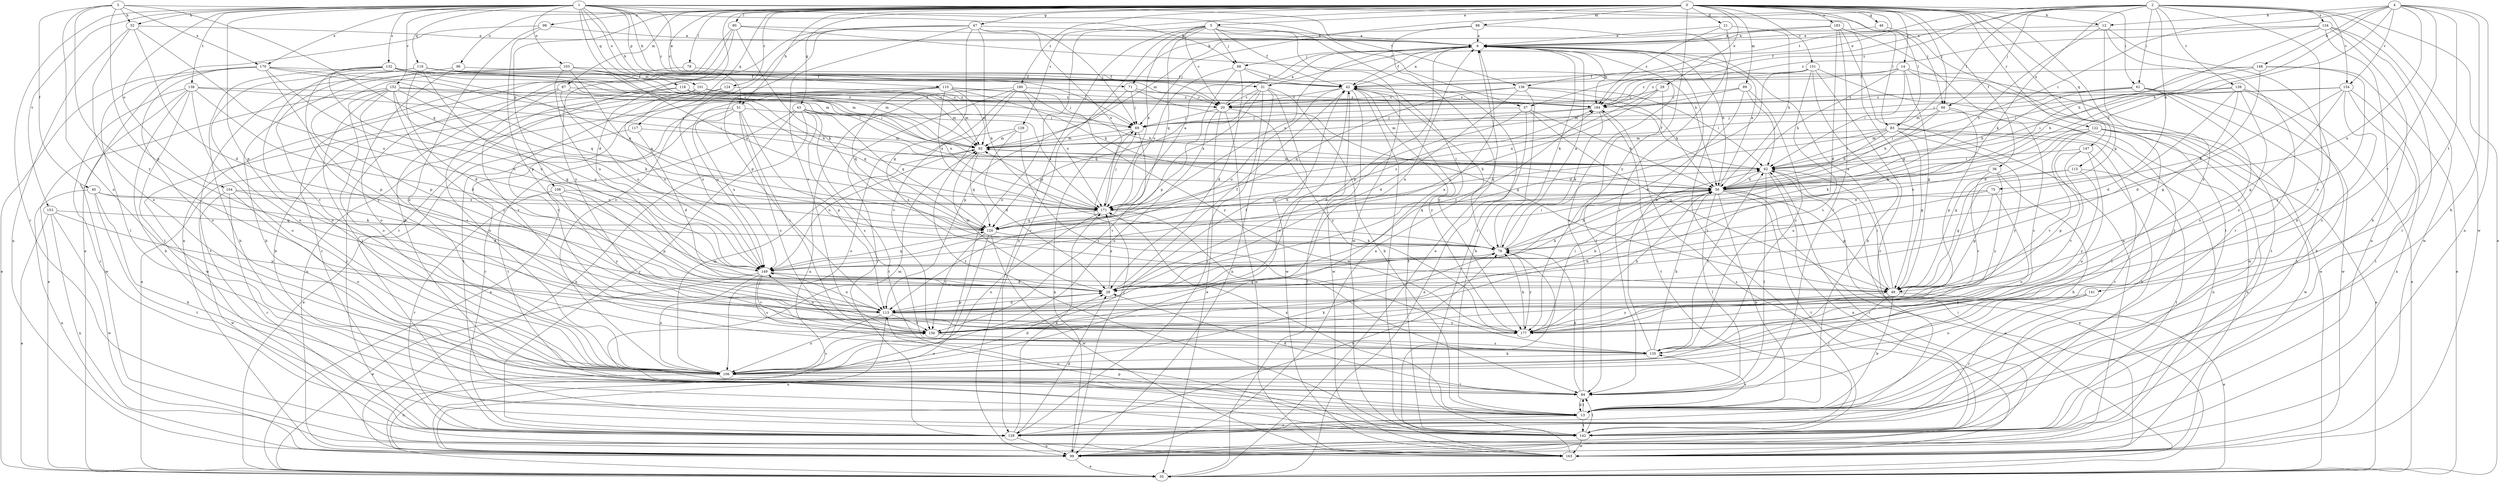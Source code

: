strict digraph  {
0;
1;
2;
3;
4;
5;
6;
12;
13;
14;
20;
21;
28;
29;
31;
35;
36;
37;
40;
42;
43;
46;
47;
49;
51;
52;
56;
61;
62;
66;
68;
69;
71;
75;
76;
78;
80;
83;
84;
87;
88;
89;
92;
96;
98;
99;
101;
103;
104;
106;
108;
110;
113;
115;
117;
118;
119;
120;
122;
124;
128;
129;
132;
134;
135;
136;
138;
139;
141;
142;
147;
148;
149;
151;
152;
153;
154;
156;
163;
170;
171;
177;
180;
183;
184;
0 -> 5  [label=a];
0 -> 12  [label=b];
0 -> 14  [label=c];
0 -> 20  [label=c];
0 -> 21  [label=d];
0 -> 28  [label=d];
0 -> 29  [label=e];
0 -> 36  [label=f];
0 -> 43  [label=g];
0 -> 46  [label=g];
0 -> 47  [label=g];
0 -> 49  [label=g];
0 -> 51  [label=h];
0 -> 61  [label=i];
0 -> 66  [label=j];
0 -> 78  [label=l];
0 -> 80  [label=l];
0 -> 83  [label=l];
0 -> 87  [label=m];
0 -> 88  [label=m];
0 -> 89  [label=m];
0 -> 96  [label=n];
0 -> 98  [label=n];
0 -> 108  [label=p];
0 -> 115  [label=q];
0 -> 117  [label=q];
0 -> 122  [label=r];
0 -> 124  [label=r];
0 -> 129  [label=s];
0 -> 136  [label=t];
0 -> 147  [label=u];
0 -> 151  [label=v];
0 -> 177  [label=y];
0 -> 180  [label=z];
0 -> 183  [label=z];
1 -> 20  [label=c];
1 -> 31  [label=e];
1 -> 37  [label=f];
1 -> 51  [label=h];
1 -> 52  [label=h];
1 -> 66  [label=j];
1 -> 71  [label=k];
1 -> 83  [label=l];
1 -> 92  [label=m];
1 -> 101  [label=o];
1 -> 103  [label=o];
1 -> 104  [label=o];
1 -> 110  [label=p];
1 -> 113  [label=p];
1 -> 118  [label=q];
1 -> 119  [label=q];
1 -> 128  [label=r];
1 -> 132  [label=s];
1 -> 136  [label=t];
1 -> 138  [label=t];
1 -> 152  [label=v];
1 -> 153  [label=v];
1 -> 170  [label=x];
2 -> 31  [label=e];
2 -> 35  [label=e];
2 -> 37  [label=f];
2 -> 61  [label=i];
2 -> 66  [label=j];
2 -> 71  [label=k];
2 -> 75  [label=k];
2 -> 76  [label=k];
2 -> 83  [label=l];
2 -> 106  [label=o];
2 -> 134  [label=s];
2 -> 139  [label=t];
2 -> 154  [label=v];
2 -> 163  [label=w];
2 -> 184  [label=z];
3 -> 40  [label=f];
3 -> 52  [label=h];
3 -> 68  [label=j];
3 -> 106  [label=o];
3 -> 113  [label=p];
3 -> 120  [label=q];
3 -> 170  [label=x];
3 -> 177  [label=y];
4 -> 12  [label=b];
4 -> 13  [label=b];
4 -> 56  [label=h];
4 -> 62  [label=i];
4 -> 99  [label=n];
4 -> 120  [label=q];
4 -> 141  [label=t];
4 -> 148  [label=u];
4 -> 149  [label=u];
4 -> 154  [label=v];
4 -> 156  [label=v];
5 -> 6  [label=a];
5 -> 20  [label=c];
5 -> 42  [label=f];
5 -> 68  [label=j];
5 -> 99  [label=n];
5 -> 106  [label=o];
5 -> 120  [label=q];
5 -> 128  [label=r];
5 -> 142  [label=t];
5 -> 163  [label=w];
5 -> 171  [label=x];
6 -> 42  [label=f];
6 -> 56  [label=h];
6 -> 68  [label=j];
6 -> 76  [label=k];
6 -> 113  [label=p];
6 -> 171  [label=x];
6 -> 184  [label=z];
12 -> 6  [label=a];
12 -> 13  [label=b];
12 -> 128  [label=r];
12 -> 171  [label=x];
12 -> 177  [label=y];
13 -> 84  [label=l];
13 -> 128  [label=r];
13 -> 135  [label=s];
13 -> 142  [label=t];
13 -> 171  [label=x];
14 -> 35  [label=e];
14 -> 42  [label=f];
14 -> 49  [label=g];
14 -> 56  [label=h];
14 -> 62  [label=i];
14 -> 142  [label=t];
14 -> 184  [label=z];
20 -> 6  [label=a];
20 -> 35  [label=e];
20 -> 69  [label=j];
20 -> 106  [label=o];
20 -> 163  [label=w];
20 -> 177  [label=y];
21 -> 6  [label=a];
21 -> 56  [label=h];
21 -> 84  [label=l];
21 -> 184  [label=z];
28 -> 42  [label=f];
28 -> 56  [label=h];
28 -> 92  [label=m];
28 -> 113  [label=p];
28 -> 171  [label=x];
28 -> 184  [label=z];
29 -> 20  [label=c];
29 -> 84  [label=l];
29 -> 149  [label=u];
29 -> 171  [label=x];
31 -> 13  [label=b];
31 -> 20  [label=c];
31 -> 99  [label=n];
31 -> 120  [label=q];
31 -> 128  [label=r];
31 -> 163  [label=w];
31 -> 171  [label=x];
35 -> 42  [label=f];
36 -> 13  [label=b];
36 -> 56  [label=h];
36 -> 156  [label=v];
36 -> 171  [label=x];
36 -> 177  [label=y];
37 -> 28  [label=d];
37 -> 35  [label=e];
37 -> 49  [label=g];
37 -> 56  [label=h];
37 -> 69  [label=j];
40 -> 13  [label=b];
40 -> 76  [label=k];
40 -> 99  [label=n];
40 -> 142  [label=t];
40 -> 171  [label=x];
42 -> 6  [label=a];
42 -> 20  [label=c];
42 -> 76  [label=k];
42 -> 106  [label=o];
42 -> 142  [label=t];
42 -> 149  [label=u];
42 -> 163  [label=w];
42 -> 177  [label=y];
42 -> 184  [label=z];
43 -> 35  [label=e];
43 -> 69  [label=j];
43 -> 99  [label=n];
43 -> 120  [label=q];
43 -> 128  [label=r];
43 -> 135  [label=s];
43 -> 142  [label=t];
43 -> 171  [label=x];
46 -> 6  [label=a];
46 -> 142  [label=t];
47 -> 6  [label=a];
47 -> 49  [label=g];
47 -> 69  [label=j];
47 -> 76  [label=k];
47 -> 106  [label=o];
47 -> 113  [label=p];
47 -> 128  [label=r];
47 -> 156  [label=v];
47 -> 171  [label=x];
49 -> 6  [label=a];
49 -> 13  [label=b];
49 -> 35  [label=e];
49 -> 62  [label=i];
49 -> 84  [label=l];
49 -> 177  [label=y];
51 -> 69  [label=j];
51 -> 113  [label=p];
51 -> 128  [label=r];
51 -> 135  [label=s];
51 -> 142  [label=t];
51 -> 149  [label=u];
51 -> 156  [label=v];
52 -> 6  [label=a];
52 -> 28  [label=d];
52 -> 99  [label=n];
52 -> 106  [label=o];
52 -> 149  [label=u];
56 -> 6  [label=a];
56 -> 13  [label=b];
56 -> 35  [label=e];
56 -> 49  [label=g];
56 -> 84  [label=l];
56 -> 120  [label=q];
56 -> 142  [label=t];
56 -> 171  [label=x];
61 -> 56  [label=h];
61 -> 69  [label=j];
61 -> 135  [label=s];
61 -> 142  [label=t];
61 -> 163  [label=w];
61 -> 184  [label=z];
62 -> 35  [label=e];
62 -> 42  [label=f];
62 -> 56  [label=h];
62 -> 84  [label=l];
62 -> 92  [label=m];
62 -> 99  [label=n];
66 -> 56  [label=h];
66 -> 62  [label=i];
66 -> 69  [label=j];
66 -> 113  [label=p];
66 -> 135  [label=s];
68 -> 28  [label=d];
68 -> 42  [label=f];
68 -> 113  [label=p];
68 -> 171  [label=x];
68 -> 177  [label=y];
69 -> 92  [label=m];
69 -> 99  [label=n];
69 -> 156  [label=v];
71 -> 20  [label=c];
71 -> 49  [label=g];
71 -> 69  [label=j];
71 -> 113  [label=p];
75 -> 49  [label=g];
75 -> 106  [label=o];
75 -> 149  [label=u];
75 -> 171  [label=x];
76 -> 6  [label=a];
76 -> 56  [label=h];
76 -> 62  [label=i];
76 -> 149  [label=u];
76 -> 177  [label=y];
78 -> 42  [label=f];
78 -> 128  [label=r];
80 -> 6  [label=a];
80 -> 13  [label=b];
80 -> 56  [label=h];
80 -> 76  [label=k];
80 -> 99  [label=n];
80 -> 177  [label=y];
83 -> 49  [label=g];
83 -> 56  [label=h];
83 -> 62  [label=i];
83 -> 92  [label=m];
83 -> 99  [label=n];
83 -> 120  [label=q];
83 -> 128  [label=r];
83 -> 177  [label=y];
84 -> 6  [label=a];
84 -> 13  [label=b];
84 -> 28  [label=d];
84 -> 76  [label=k];
84 -> 92  [label=m];
87 -> 20  [label=c];
87 -> 106  [label=o];
87 -> 120  [label=q];
87 -> 128  [label=r];
87 -> 149  [label=u];
88 -> 6  [label=a];
88 -> 35  [label=e];
88 -> 69  [label=j];
88 -> 142  [label=t];
89 -> 20  [label=c];
89 -> 28  [label=d];
89 -> 62  [label=i];
89 -> 92  [label=m];
89 -> 135  [label=s];
92 -> 62  [label=i];
92 -> 120  [label=q];
92 -> 149  [label=u];
96 -> 13  [label=b];
96 -> 42  [label=f];
96 -> 106  [label=o];
98 -> 6  [label=a];
98 -> 35  [label=e];
98 -> 106  [label=o];
98 -> 113  [label=p];
99 -> 6  [label=a];
99 -> 35  [label=e];
99 -> 62  [label=i];
99 -> 69  [label=j];
101 -> 13  [label=b];
101 -> 92  [label=m];
101 -> 149  [label=u];
101 -> 156  [label=v];
101 -> 171  [label=x];
101 -> 184  [label=z];
103 -> 42  [label=f];
103 -> 92  [label=m];
103 -> 113  [label=p];
103 -> 120  [label=q];
103 -> 142  [label=t];
103 -> 149  [label=u];
103 -> 171  [label=x];
104 -> 28  [label=d];
104 -> 106  [label=o];
104 -> 128  [label=r];
104 -> 163  [label=w];
104 -> 171  [label=x];
106 -> 28  [label=d];
106 -> 76  [label=k];
106 -> 84  [label=l];
106 -> 92  [label=m];
106 -> 99  [label=n];
106 -> 156  [label=v];
108 -> 113  [label=p];
108 -> 128  [label=r];
108 -> 171  [label=x];
108 -> 177  [label=y];
110 -> 35  [label=e];
110 -> 56  [label=h];
110 -> 69  [label=j];
110 -> 92  [label=m];
110 -> 120  [label=q];
110 -> 149  [label=u];
110 -> 171  [label=x];
110 -> 184  [label=z];
113 -> 6  [label=a];
113 -> 28  [label=d];
113 -> 56  [label=h];
113 -> 99  [label=n];
113 -> 106  [label=o];
113 -> 149  [label=u];
113 -> 156  [label=v];
113 -> 177  [label=y];
115 -> 49  [label=g];
115 -> 56  [label=h];
115 -> 142  [label=t];
115 -> 177  [label=y];
117 -> 28  [label=d];
117 -> 35  [label=e];
117 -> 92  [label=m];
118 -> 20  [label=c];
118 -> 56  [label=h];
118 -> 92  [label=m];
118 -> 156  [label=v];
118 -> 163  [label=w];
118 -> 184  [label=z];
119 -> 28  [label=d];
119 -> 42  [label=f];
119 -> 49  [label=g];
119 -> 62  [label=i];
119 -> 69  [label=j];
119 -> 92  [label=m];
119 -> 106  [label=o];
119 -> 156  [label=v];
120 -> 35  [label=e];
120 -> 76  [label=k];
120 -> 156  [label=v];
120 -> 163  [label=w];
120 -> 184  [label=z];
122 -> 35  [label=e];
122 -> 49  [label=g];
122 -> 76  [label=k];
122 -> 84  [label=l];
122 -> 92  [label=m];
122 -> 99  [label=n];
122 -> 156  [label=v];
122 -> 163  [label=w];
124 -> 20  [label=c];
124 -> 99  [label=n];
124 -> 142  [label=t];
124 -> 149  [label=u];
128 -> 28  [label=d];
128 -> 76  [label=k];
128 -> 99  [label=n];
128 -> 171  [label=x];
129 -> 28  [label=d];
129 -> 92  [label=m];
129 -> 106  [label=o];
129 -> 135  [label=s];
132 -> 13  [label=b];
132 -> 42  [label=f];
132 -> 62  [label=i];
132 -> 92  [label=m];
132 -> 106  [label=o];
132 -> 149  [label=u];
132 -> 171  [label=x];
132 -> 177  [label=y];
134 -> 6  [label=a];
134 -> 13  [label=b];
134 -> 56  [label=h];
134 -> 99  [label=n];
134 -> 128  [label=r];
134 -> 163  [label=w];
134 -> 184  [label=z];
135 -> 6  [label=a];
135 -> 56  [label=h];
135 -> 62  [label=i];
135 -> 106  [label=o];
136 -> 13  [label=b];
136 -> 20  [label=c];
136 -> 28  [label=d];
136 -> 56  [label=h];
136 -> 62  [label=i];
136 -> 120  [label=q];
138 -> 13  [label=b];
138 -> 28  [label=d];
138 -> 62  [label=i];
138 -> 84  [label=l];
138 -> 106  [label=o];
138 -> 128  [label=r];
138 -> 163  [label=w];
138 -> 184  [label=z];
139 -> 13  [label=b];
139 -> 20  [label=c];
139 -> 28  [label=d];
139 -> 35  [label=e];
139 -> 49  [label=g];
139 -> 62  [label=i];
139 -> 177  [label=y];
141 -> 106  [label=o];
141 -> 113  [label=p];
141 -> 128  [label=r];
142 -> 42  [label=f];
142 -> 84  [label=l];
142 -> 113  [label=p];
142 -> 163  [label=w];
147 -> 13  [label=b];
147 -> 62  [label=i];
147 -> 106  [label=o];
147 -> 113  [label=p];
147 -> 156  [label=v];
148 -> 35  [label=e];
148 -> 42  [label=f];
148 -> 56  [label=h];
148 -> 62  [label=i];
148 -> 76  [label=k];
148 -> 177  [label=y];
149 -> 28  [label=d];
149 -> 35  [label=e];
149 -> 49  [label=g];
149 -> 106  [label=o];
149 -> 120  [label=q];
149 -> 135  [label=s];
149 -> 156  [label=v];
151 -> 13  [label=b];
151 -> 28  [label=d];
151 -> 42  [label=f];
151 -> 128  [label=r];
151 -> 135  [label=s];
151 -> 163  [label=w];
151 -> 184  [label=z];
152 -> 20  [label=c];
152 -> 35  [label=e];
152 -> 56  [label=h];
152 -> 76  [label=k];
152 -> 84  [label=l];
152 -> 106  [label=o];
152 -> 135  [label=s];
152 -> 149  [label=u];
152 -> 177  [label=y];
153 -> 35  [label=e];
153 -> 99  [label=n];
153 -> 113  [label=p];
153 -> 120  [label=q];
153 -> 163  [label=w];
154 -> 28  [label=d];
154 -> 49  [label=g];
154 -> 92  [label=m];
154 -> 99  [label=n];
154 -> 135  [label=s];
154 -> 142  [label=t];
154 -> 184  [label=z];
156 -> 6  [label=a];
156 -> 42  [label=f];
156 -> 56  [label=h];
156 -> 135  [label=s];
156 -> 149  [label=u];
163 -> 62  [label=i];
163 -> 76  [label=k];
163 -> 184  [label=z];
170 -> 35  [label=e];
170 -> 42  [label=f];
170 -> 62  [label=i];
170 -> 84  [label=l];
170 -> 106  [label=o];
170 -> 113  [label=p];
170 -> 120  [label=q];
170 -> 149  [label=u];
171 -> 6  [label=a];
171 -> 56  [label=h];
171 -> 69  [label=j];
171 -> 84  [label=l];
171 -> 92  [label=m];
171 -> 106  [label=o];
171 -> 120  [label=q];
177 -> 56  [label=h];
177 -> 62  [label=i];
177 -> 76  [label=k];
180 -> 99  [label=n];
180 -> 128  [label=r];
180 -> 142  [label=t];
180 -> 156  [label=v];
180 -> 171  [label=x];
180 -> 177  [label=y];
180 -> 184  [label=z];
183 -> 6  [label=a];
183 -> 28  [label=d];
183 -> 49  [label=g];
183 -> 84  [label=l];
183 -> 92  [label=m];
183 -> 99  [label=n];
183 -> 142  [label=t];
184 -> 69  [label=j];
184 -> 76  [label=k];
184 -> 92  [label=m];
184 -> 142  [label=t];
}
